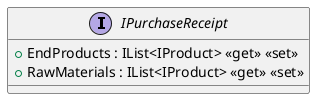 @startuml
interface IPurchaseReceipt {
    + EndProducts : IList<IProduct> <<get>> <<set>>
    + RawMaterials : IList<IProduct> <<get>> <<set>>
}
@enduml

